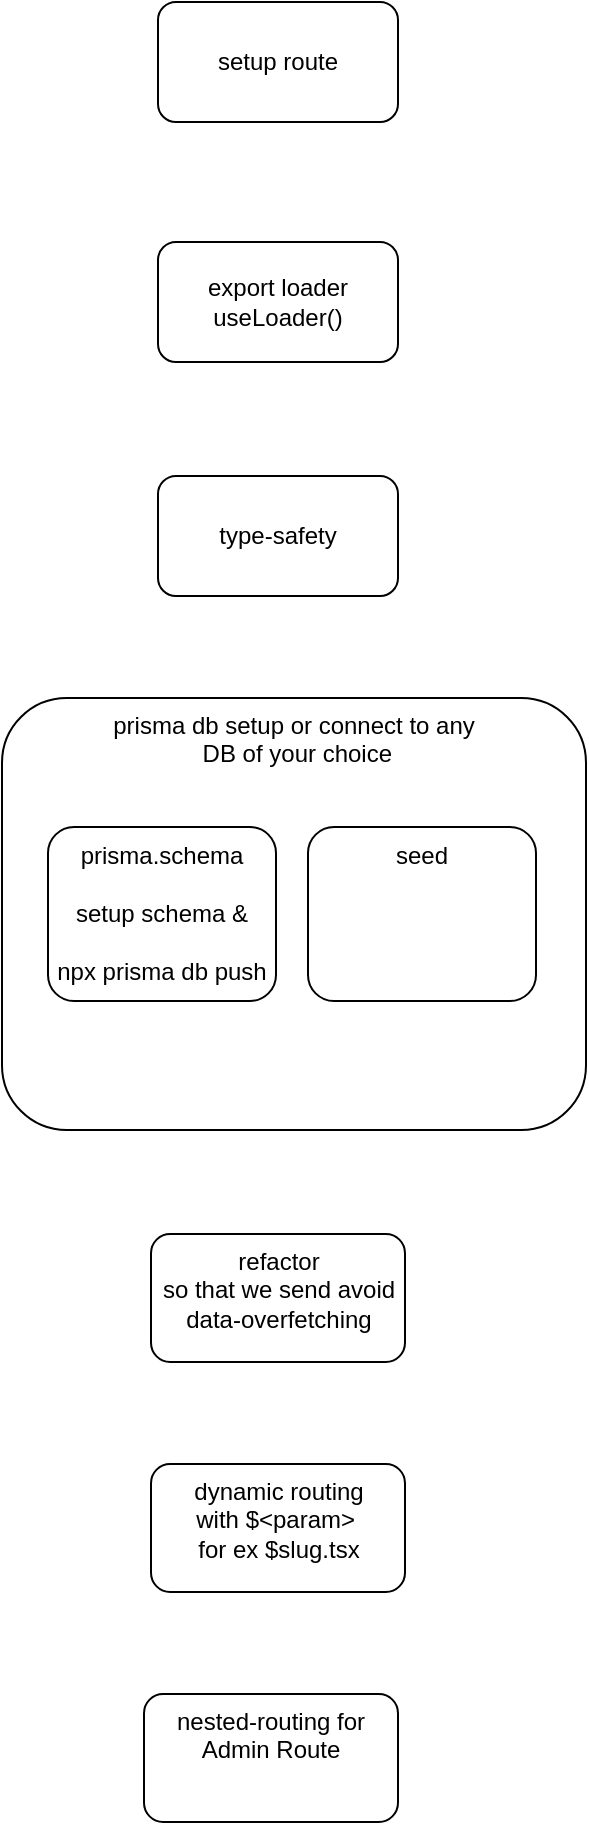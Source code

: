 <mxfile version="20.2.2" type="github">
  <diagram id="tx-EgkOs6txUjuiGDX3E" name="Page-1">
    <mxGraphModel dx="586" dy="809" grid="0" gridSize="10" guides="1" tooltips="1" connect="1" arrows="1" fold="1" page="0" pageScale="1" pageWidth="827" pageHeight="1169" math="0" shadow="0">
      <root>
        <mxCell id="0" />
        <mxCell id="1" parent="0" />
        <mxCell id="HzaMs9VLNogWFWMUmDYU-2" value="setup route" style="rounded=1;whiteSpace=wrap;html=1;" parent="1" vertex="1">
          <mxGeometry x="198" y="93" width="120" height="60" as="geometry" />
        </mxCell>
        <mxCell id="HzaMs9VLNogWFWMUmDYU-3" value="export loader&lt;br&gt;useLoader()" style="rounded=1;whiteSpace=wrap;html=1;" parent="1" vertex="1">
          <mxGeometry x="198" y="213" width="120" height="60" as="geometry" />
        </mxCell>
        <mxCell id="HzaMs9VLNogWFWMUmDYU-4" value="type-safety" style="rounded=1;whiteSpace=wrap;html=1;" parent="1" vertex="1">
          <mxGeometry x="198" y="330" width="120" height="60" as="geometry" />
        </mxCell>
        <mxCell id="HzaMs9VLNogWFWMUmDYU-5" value="prisma db setup or connect to any&lt;br&gt;&amp;nbsp;DB of your choice" style="rounded=1;whiteSpace=wrap;html=1;verticalAlign=top;" parent="1" vertex="1">
          <mxGeometry x="120" y="441" width="292" height="216" as="geometry" />
        </mxCell>
        <mxCell id="HzaMs9VLNogWFWMUmDYU-6" value="prisma.schema&lt;br&gt;&lt;br&gt;setup schema &amp;amp;&lt;br&gt;&lt;br&gt;npx prisma db push" style="rounded=1;whiteSpace=wrap;html=1;verticalAlign=top;" parent="1" vertex="1">
          <mxGeometry x="143" y="505.5" width="114" height="87" as="geometry" />
        </mxCell>
        <mxCell id="HzaMs9VLNogWFWMUmDYU-7" value="seed&lt;br&gt;&lt;br&gt;" style="rounded=1;whiteSpace=wrap;html=1;verticalAlign=top;" parent="1" vertex="1">
          <mxGeometry x="273" y="505.5" width="114" height="87" as="geometry" />
        </mxCell>
        <mxCell id="o5Oh8O8AWM55JMCWAWM5-1" value="refactor&lt;br&gt;so that we send avoid data-overfetching" style="rounded=1;whiteSpace=wrap;html=1;verticalAlign=top;" parent="1" vertex="1">
          <mxGeometry x="194.5" y="709" width="127" height="64" as="geometry" />
        </mxCell>
        <mxCell id="122XdRqf02ET5fMc67Rw-1" value="dynamic routing&lt;br&gt;with $&amp;lt;param&amp;gt;&amp;nbsp;&lt;br&gt;for ex $slug.tsx" style="rounded=1;whiteSpace=wrap;html=1;verticalAlign=top;" vertex="1" parent="1">
          <mxGeometry x="194.5" y="824" width="127" height="64" as="geometry" />
        </mxCell>
        <mxCell id="122XdRqf02ET5fMc67Rw-3" value="nested-routing for Admin Route" style="rounded=1;whiteSpace=wrap;html=1;verticalAlign=top;" vertex="1" parent="1">
          <mxGeometry x="191" y="939" width="127" height="64" as="geometry" />
        </mxCell>
      </root>
    </mxGraphModel>
  </diagram>
</mxfile>
